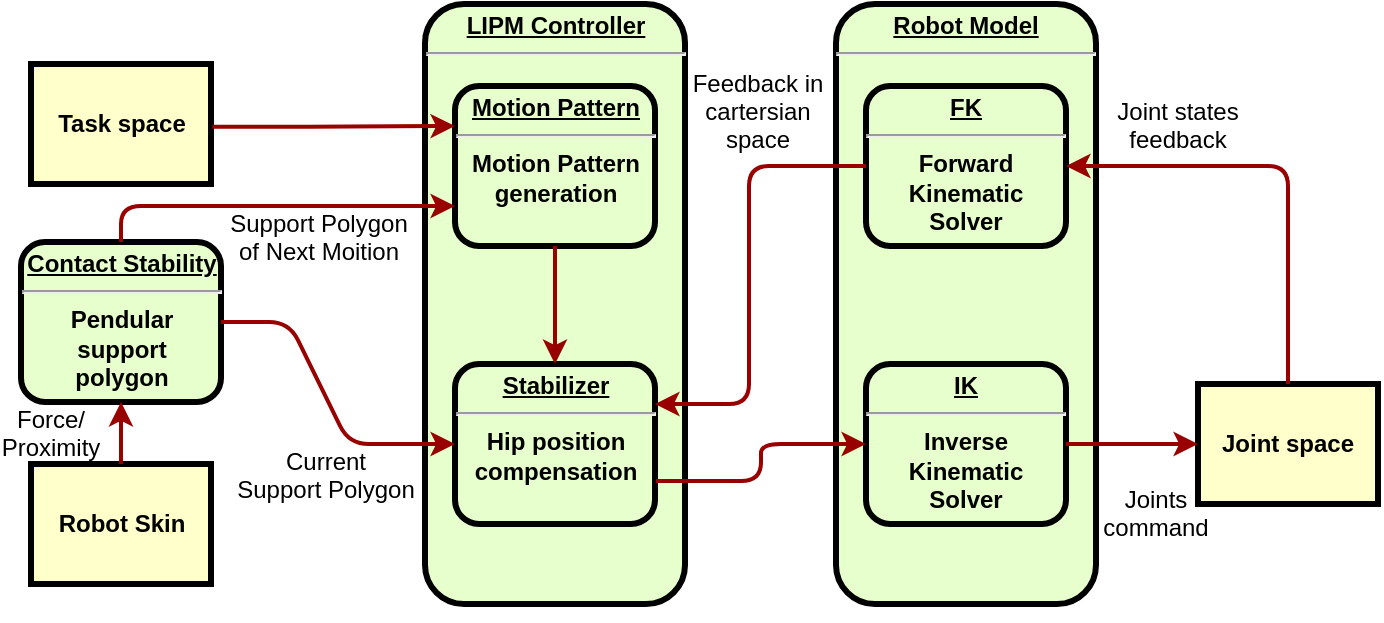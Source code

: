 <mxfile version="14.5.10" type="github">
  <diagram name="Page-1" id="c7558073-3199-34d8-9f00-42111426c3f3">
    <mxGraphModel dx="775" dy="445" grid="1" gridSize="10" guides="1" tooltips="1" connect="1" arrows="1" fold="1" page="1" pageScale="1" pageWidth="826" pageHeight="1169" background="#ffffff" math="0" shadow="0">
      <root>
        <mxCell id="0" />
        <mxCell id="1" parent="0" />
        <mxCell id="2" value="&lt;p style=&quot;margin: 0px ; margin-top: 4px ; text-align: center ; text-decoration: underline&quot;&gt;&lt;strong&gt;Contact Stability&lt;br&gt;&lt;/strong&gt;&lt;/p&gt;&lt;hr&gt;&lt;div&gt;Pendular &lt;br&gt;&lt;/div&gt;&lt;div&gt;support&lt;/div&gt;&lt;div&gt; polygon&lt;/div&gt;" style="verticalAlign=middle;align=center;overflow=fill;fontSize=12;fontFamily=Helvetica;html=1;rounded=1;fontStyle=1;strokeWidth=3;fillColor=#E6FFCC" parent="1" vertex="1">
          <mxGeometry x="131.5" y="249" width="100" height="80" as="geometry" />
        </mxCell>
        <mxCell id="4" value="Robot Skin" style="whiteSpace=wrap;align=center;verticalAlign=middle;fontStyle=1;strokeWidth=3;fillColor=#FFFFCC" parent="1" vertex="1">
          <mxGeometry x="136.5" y="360" width="90" height="60" as="geometry" />
        </mxCell>
        <mxCell id="6" value="&lt;p style=&quot;margin: 0px ; margin-top: 4px ; text-align: center ; text-decoration: underline&quot;&gt;&lt;strong&gt;LIPM Controller&lt;br&gt;&lt;/strong&gt;&lt;/p&gt;&lt;hr&gt;&lt;p style=&quot;margin: 0px ; margin-left: 8px&quot;&gt;&lt;br&gt;&lt;/p&gt;" style="verticalAlign=middle;align=center;overflow=fill;fontSize=12;fontFamily=Helvetica;html=1;rounded=1;fontStyle=1;strokeWidth=3;fillColor=#E6FFCC" parent="1" vertex="1">
          <mxGeometry x="333.5" y="130" width="130" height="300" as="geometry" />
        </mxCell>
        <mxCell id="7" value="&lt;p style=&quot;margin: 0px ; margin-top: 4px ; text-align: center ; text-decoration: underline&quot;&gt;&lt;strong&gt;&lt;strong&gt;Motion Pattern&lt;/strong&gt;&lt;br&gt;&lt;/strong&gt;&lt;/p&gt;&lt;hr&gt;&lt;div&gt;Motion Pattern&lt;/div&gt;&lt;div&gt;generation&lt;br&gt;&lt;/div&gt;" style="verticalAlign=middle;align=center;overflow=fill;fontSize=12;fontFamily=Helvetica;html=1;rounded=1;fontStyle=1;strokeWidth=3;fillColor=#E6FFCC" parent="1" vertex="1">
          <mxGeometry x="348.5" y="171" width="100" height="80" as="geometry" />
        </mxCell>
        <mxCell id="8" value="&lt;p style=&quot;margin: 0px ; margin-top: 4px ; text-align: center ; text-decoration: underline&quot;&gt;&lt;strong&gt;&lt;strong&gt;Stabilizer&lt;/strong&gt;&lt;br&gt;&lt;/strong&gt;&lt;/p&gt;&lt;hr&gt;&lt;div&gt;Hip position &lt;br&gt;&lt;/div&gt;&lt;div&gt;compensation&lt;br&gt;&lt;/div&gt;" style="verticalAlign=middle;align=center;overflow=fill;fontSize=12;fontFamily=Helvetica;html=1;rounded=1;fontStyle=1;strokeWidth=3;fillColor=#E6FFCC" parent="1" vertex="1">
          <mxGeometry x="348.5" y="310" width="100" height="80" as="geometry" />
        </mxCell>
        <mxCell id="9" value="&lt;p style=&quot;margin: 0px ; margin-top: 4px ; text-align: center ; text-decoration: underline&quot;&gt;&lt;strong&gt;&lt;strong&gt;Robot Model&lt;/strong&gt;&lt;br&gt;&lt;/strong&gt;&lt;/p&gt;&lt;hr&gt;" style="verticalAlign=middle;align=center;overflow=fill;fontSize=12;fontFamily=Helvetica;html=1;rounded=1;fontStyle=1;strokeWidth=3;fillColor=#E6FFCC" parent="1" vertex="1">
          <mxGeometry x="539" y="130" width="130" height="300" as="geometry" />
        </mxCell>
        <mxCell id="10" value="&lt;p style=&quot;margin: 0px ; margin-top: 4px ; text-align: center ; text-decoration: underline&quot;&gt;&lt;strong&gt;&lt;strong&gt;FK&lt;/strong&gt;&lt;br&gt;&lt;/strong&gt;&lt;/p&gt;&lt;hr&gt;&lt;div&gt;Forward&lt;/div&gt;&lt;div&gt;Kinematic&lt;/div&gt;&lt;div&gt;Solver&lt;br&gt;&lt;/div&gt;" style="verticalAlign=middle;align=center;overflow=fill;fontSize=12;fontFamily=Helvetica;html=1;rounded=1;fontStyle=1;strokeWidth=3;fillColor=#E6FFCC" parent="1" vertex="1">
          <mxGeometry x="554" y="171" width="100" height="80" as="geometry" />
        </mxCell>
        <mxCell id="14" value="Task space" style="whiteSpace=wrap;align=center;verticalAlign=middle;fontStyle=1;strokeWidth=3;fillColor=#FFFFCC" parent="1" vertex="1">
          <mxGeometry x="136.5" y="160.0" width="90" height="60" as="geometry" />
        </mxCell>
        <mxCell id="15" value="Joint space" style="whiteSpace=wrap;align=center;verticalAlign=middle;fontStyle=1;strokeWidth=3;fillColor=#FFFFCC" parent="1" vertex="1">
          <mxGeometry x="720.0" y="320" width="90" height="60" as="geometry" />
        </mxCell>
        <mxCell id="37" value="" style="edgeStyle=none;noEdgeStyle=1;strokeColor=#990000;strokeWidth=2" parent="1" source="4" target="2" edge="1">
          <mxGeometry width="100" height="100" relative="1" as="geometry">
            <mxPoint x="172.5" y="259" as="sourcePoint" />
            <mxPoint x="272.5" y="159" as="targetPoint" />
          </mxGeometry>
        </mxCell>
        <mxCell id="11" value="&lt;p style=&quot;margin: 0px ; margin-top: 4px ; text-align: center ; text-decoration: underline&quot;&gt;&lt;strong&gt;&lt;strong&gt;IK&lt;/strong&gt;&lt;br&gt;&lt;/strong&gt;&lt;/p&gt;&lt;hr&gt;&lt;div&gt;Inverse &lt;br&gt;&lt;/div&gt;&lt;div&gt;Kinematic&lt;/div&gt;&lt;div&gt;Solver&lt;br&gt;&lt;/div&gt;" style="verticalAlign=middle;align=center;overflow=fill;fontSize=12;fontFamily=Helvetica;html=1;rounded=1;fontStyle=1;strokeWidth=3;fillColor=#E6FFCC" parent="1" vertex="1">
          <mxGeometry x="554" y="310" width="100" height="80" as="geometry" />
        </mxCell>
        <mxCell id="52" value="Force/&#xa;Proximity" style="text;spacingTop=-5;align=center" parent="1" vertex="1">
          <mxGeometry x="131.5" y="329" width="30" height="61" as="geometry" />
        </mxCell>
        <mxCell id="67" value="" style="edgeStyle=elbowEdgeStyle;elbow=horizontal;strokeColor=#990000;strokeWidth=2;entryX=0;entryY=0.5;entryDx=0;entryDy=0;exitX=1.005;exitY=0.731;exitDx=0;exitDy=0;exitPerimeter=0;" parent="1" source="8" target="11" edge="1">
          <mxGeometry width="100" height="100" relative="1" as="geometry">
            <mxPoint x="605.5" y="360" as="sourcePoint" />
            <mxPoint x="550.5" y="349" as="targetPoint" />
          </mxGeometry>
        </mxCell>
        <mxCell id="79" value="Joint states&#xa;feedback&#xa;" style="text;spacingTop=-5;align=center" parent="1" vertex="1">
          <mxGeometry x="680" y="175" width="60" height="30" as="geometry" />
        </mxCell>
        <mxCell id="82" value="Feedback in &#xa;cartersian &#xa;space" style="text;spacingTop=-5;align=center" parent="1" vertex="1">
          <mxGeometry x="465.5" y="161" width="69" height="70" as="geometry" />
        </mxCell>
        <mxCell id="83" value="" style="edgeStyle=elbowEdgeStyle;elbow=horizontal;strokeColor=#990000;strokeWidth=2;exitX=0.5;exitY=0;exitDx=0;exitDy=0;entryX=0;entryY=0.75;entryDx=0;entryDy=0;" parent="1" source="2" target="7" edge="1">
          <mxGeometry width="100" height="100" relative="1" as="geometry">
            <mxPoint x="355.5" y="580" as="sourcePoint" />
            <mxPoint x="175.5" y="650" as="targetPoint" />
            <Array as="points">
              <mxPoint x="181.5" y="270" />
              <mxPoint x="235.5" y="220" />
            </Array>
          </mxGeometry>
        </mxCell>
        <mxCell id="84" value="Support Polygon&#xa;of Next Moition&#xa;" style="text;spacingTop=-5;align=center" parent="1" vertex="1">
          <mxGeometry x="265.5" y="231.0" width="30" height="20" as="geometry" />
        </mxCell>
        <mxCell id="zzNHK6mFdvyjyJ4L20ME-98" style="edgeStyle=orthogonalEdgeStyle;rounded=0;orthogonalLoop=1;jettySize=auto;html=1;exitX=0.5;exitY=1;exitDx=0;exitDy=0;" edge="1" parent="1" source="6" target="6">
          <mxGeometry relative="1" as="geometry" />
        </mxCell>
        <mxCell id="zzNHK6mFdvyjyJ4L20ME-103" value="" style="edgeStyle=none;noEdgeStyle=1;strokeColor=#990000;strokeWidth=2;entryX=0;entryY=0.5;entryDx=0;entryDy=0;exitX=1;exitY=0.5;exitDx=0;exitDy=0;" edge="1" parent="1" source="2" target="8">
          <mxGeometry width="100" height="100" relative="1" as="geometry">
            <mxPoint x="231.5" y="349" as="sourcePoint" />
            <mxPoint x="141.5" y="359.287" as="targetPoint" />
            <Array as="points">
              <mxPoint x="265.5" y="289" />
              <mxPoint x="295.5" y="350" />
            </Array>
          </mxGeometry>
        </mxCell>
        <mxCell id="zzNHK6mFdvyjyJ4L20ME-104" value="Current&#xa;Support Polygon&#xa;" style="text;spacingTop=-5;align=center" vertex="1" parent="1">
          <mxGeometry x="269" y="350" width="30" height="49" as="geometry" />
        </mxCell>
        <mxCell id="zzNHK6mFdvyjyJ4L20ME-106" value="" style="edgeStyle=elbowEdgeStyle;elbow=horizontal;strokeColor=#990000;strokeWidth=2;exitX=1.007;exitY=0.522;exitDx=0;exitDy=0;entryX=0;entryY=0.25;entryDx=0;entryDy=0;exitPerimeter=0;" edge="1" parent="1" source="14" target="7">
          <mxGeometry width="100" height="100" relative="1" as="geometry">
            <mxPoint x="166.5" y="130" as="sourcePoint" />
            <mxPoint x="335.5" y="112" as="targetPoint" />
            <Array as="points">
              <mxPoint x="285.5" y="180" />
              <mxPoint x="220.5" y="101" />
            </Array>
          </mxGeometry>
        </mxCell>
        <mxCell id="zzNHK6mFdvyjyJ4L20ME-107" value="" style="edgeStyle=elbowEdgeStyle;elbow=horizontal;strokeColor=#990000;strokeWidth=2;exitX=0.5;exitY=1;exitDx=0;exitDy=0;entryX=0.5;entryY=0;entryDx=0;entryDy=0;" edge="1" parent="1" source="7" target="8">
          <mxGeometry width="100" height="100" relative="1" as="geometry">
            <mxPoint x="199.5" y="269" as="sourcePoint" />
            <mxPoint x="368.5" y="251" as="targetPoint" />
            <Array as="points">
              <mxPoint x="398.5" y="280" />
              <mxPoint x="253.5" y="240" />
            </Array>
          </mxGeometry>
        </mxCell>
        <mxCell id="zzNHK6mFdvyjyJ4L20ME-108" value="" style="edgeStyle=elbowEdgeStyle;elbow=horizontal;strokeColor=#990000;strokeWidth=2;exitX=0;exitY=0.5;exitDx=0;exitDy=0;entryX=1;entryY=0.25;entryDx=0;entryDy=0;" edge="1" parent="1" source="10" target="8">
          <mxGeometry width="100" height="100" relative="1" as="geometry">
            <mxPoint x="211.5" y="279" as="sourcePoint" />
            <mxPoint x="380.5" y="261" as="targetPoint" />
            <Array as="points">
              <mxPoint x="495.5" y="290" />
              <mxPoint x="265.5" y="250" />
            </Array>
          </mxGeometry>
        </mxCell>
        <mxCell id="zzNHK6mFdvyjyJ4L20ME-109" value="" style="edgeStyle=elbowEdgeStyle;elbow=horizontal;strokeColor=#990000;strokeWidth=2;entryX=0;entryY=0.5;entryDx=0;entryDy=0;exitX=1;exitY=0.5;exitDx=0;exitDy=0;" edge="1" parent="1" source="11" target="15">
          <mxGeometry width="100" height="100" relative="1" as="geometry">
            <mxPoint x="276" y="289" as="sourcePoint" />
            <mxPoint x="445" y="271" as="targetPoint" />
            <Array as="points">
              <mxPoint x="700" y="340" />
              <mxPoint x="330" y="260" />
            </Array>
          </mxGeometry>
        </mxCell>
        <mxCell id="zzNHK6mFdvyjyJ4L20ME-110" value="" style="edgeStyle=elbowEdgeStyle;elbow=horizontal;strokeColor=#990000;strokeWidth=2;exitX=0.5;exitY=0;exitDx=0;exitDy=0;entryX=1;entryY=0.5;entryDx=0;entryDy=0;" edge="1" parent="1" source="15" target="10">
          <mxGeometry width="100" height="100" relative="1" as="geometry">
            <mxPoint x="286" y="299" as="sourcePoint" />
            <mxPoint x="455" y="281" as="targetPoint" />
            <Array as="points">
              <mxPoint x="765" y="280" />
              <mxPoint x="340" y="270" />
            </Array>
          </mxGeometry>
        </mxCell>
        <mxCell id="zzNHK6mFdvyjyJ4L20ME-116" value="Joints &#xa;command&#xa;" style="text;spacingTop=-5;align=center" vertex="1" parent="1">
          <mxGeometry x="669" y="369" width="60" height="30" as="geometry" />
        </mxCell>
      </root>
    </mxGraphModel>
  </diagram>
</mxfile>
